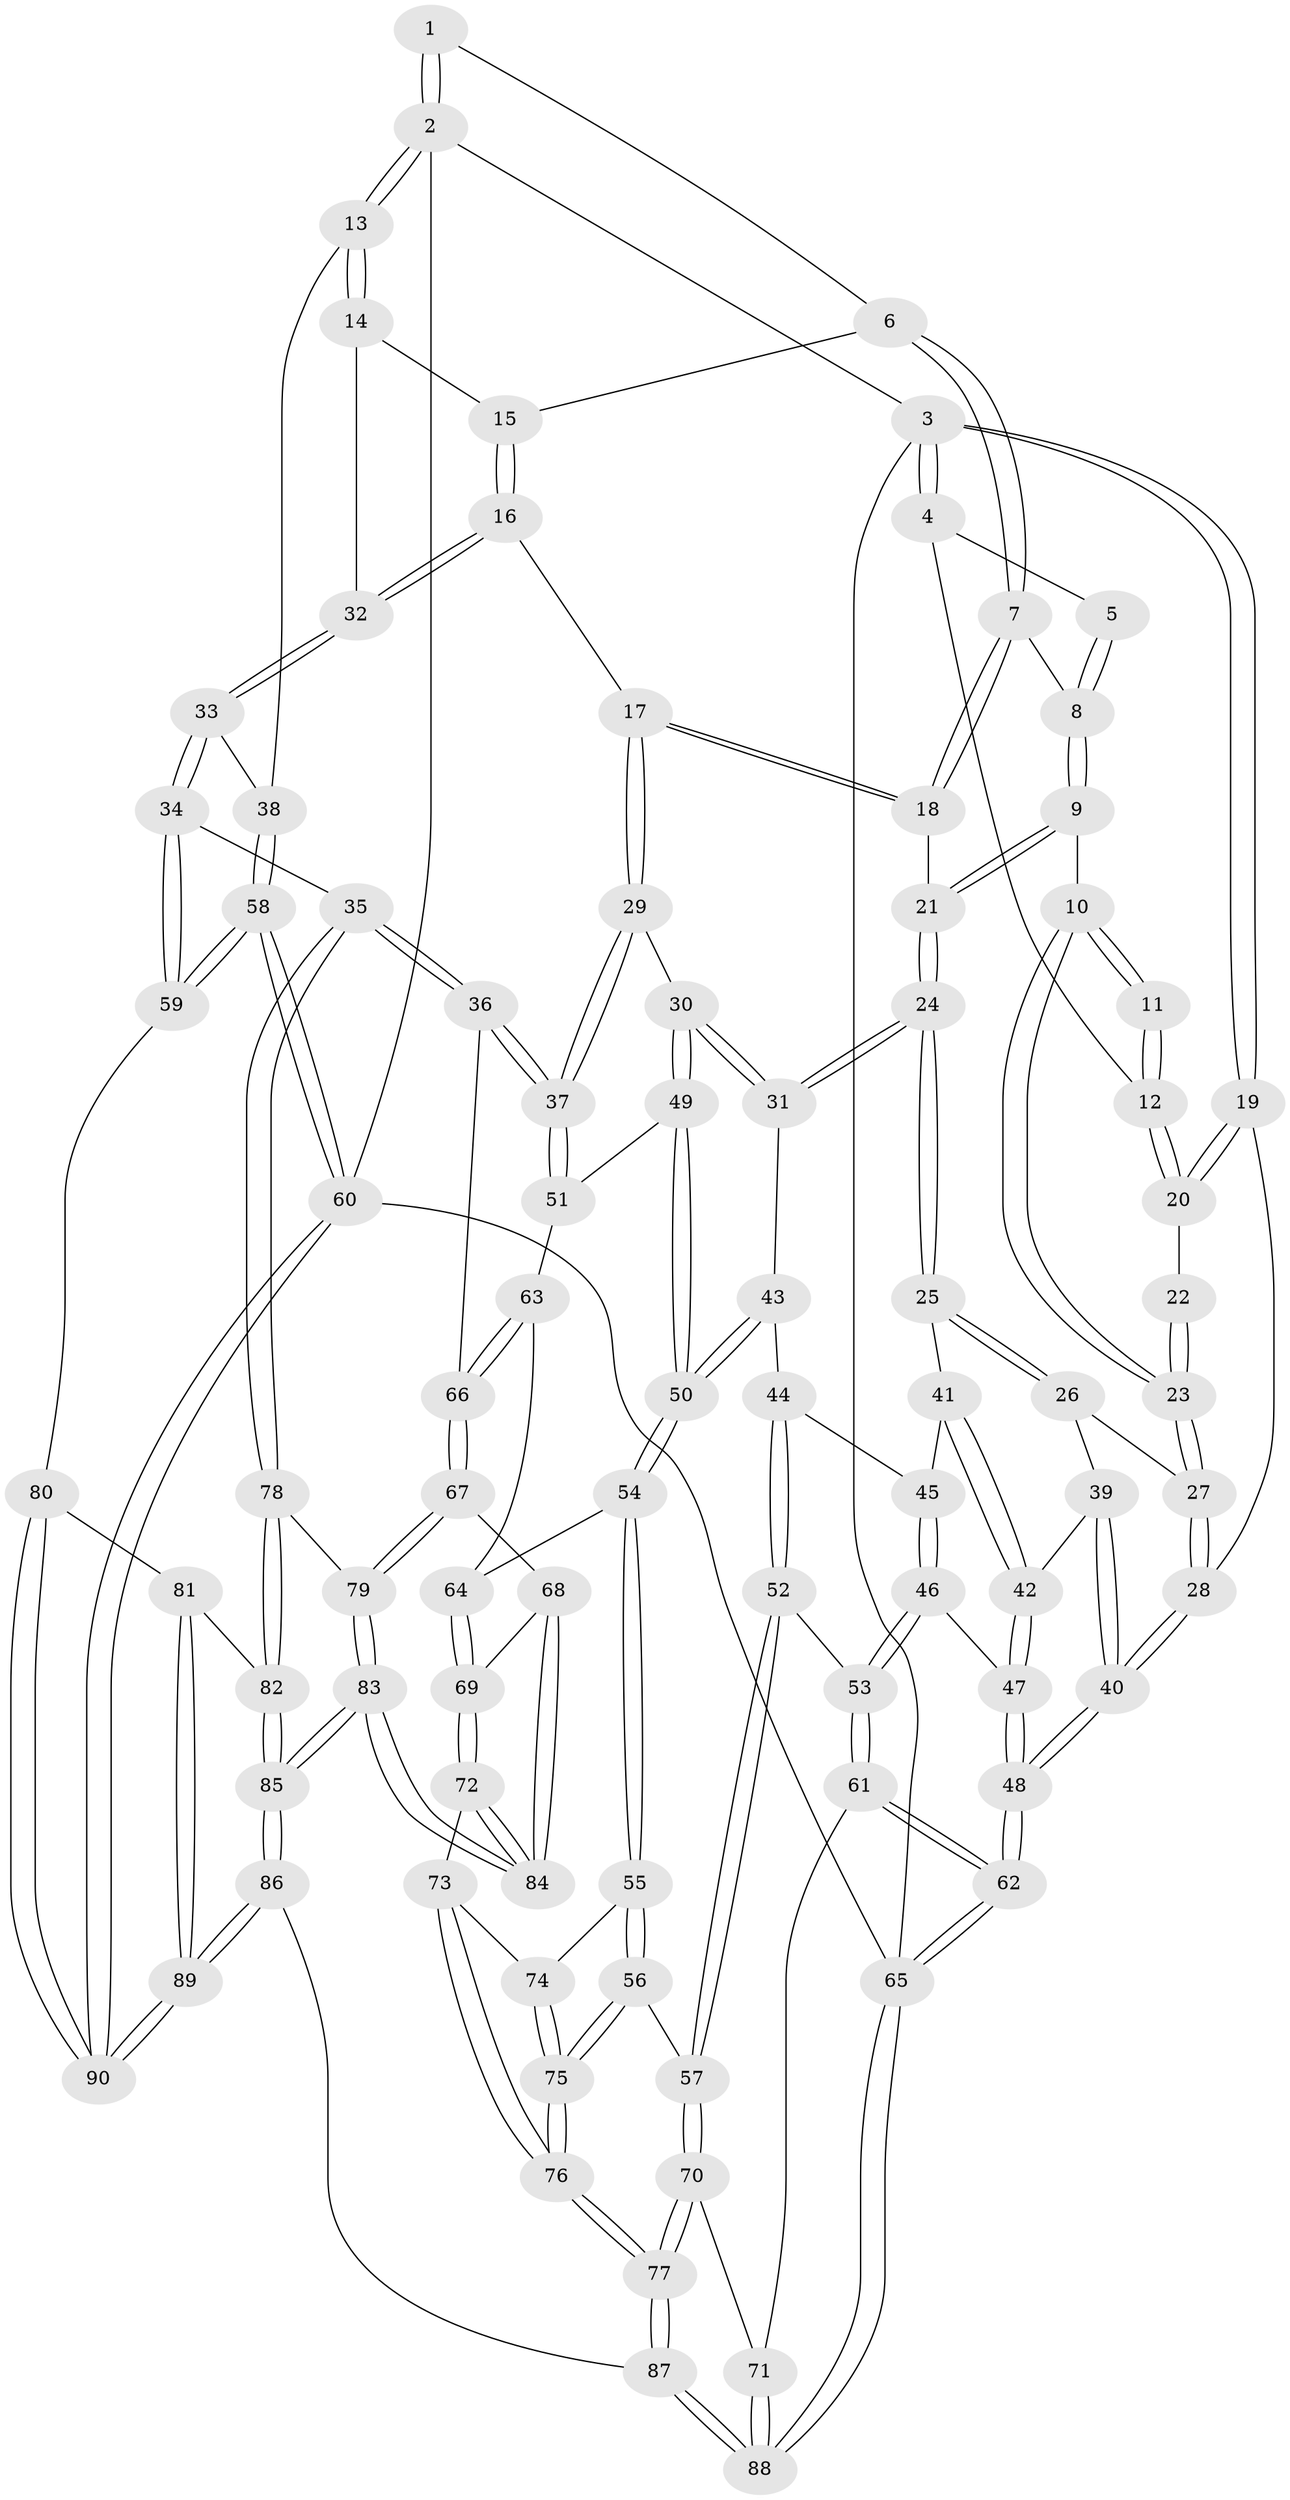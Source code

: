 // coarse degree distribution, {3: 0.07547169811320754, 6: 0.07547169811320754, 5: 0.4528301886792453, 4: 0.3584905660377358, 2: 0.018867924528301886, 8: 0.018867924528301886}
// Generated by graph-tools (version 1.1) at 2025/42/03/06/25 10:42:29]
// undirected, 90 vertices, 222 edges
graph export_dot {
graph [start="1"]
  node [color=gray90,style=filled];
  1 [pos="+0.604614619398899+0"];
  2 [pos="+1+0"];
  3 [pos="+0+0"];
  4 [pos="+0.18274836241488293+0"];
  5 [pos="+0.389925859910627+0"];
  6 [pos="+0.5962636982816115+0"];
  7 [pos="+0.550254356721863+0.04456716855331481"];
  8 [pos="+0.4114551908305205+0.09645178078275266"];
  9 [pos="+0.39414596676208563+0.11616648382960516"];
  10 [pos="+0.22869102556330462+0.0891093464780976"];
  11 [pos="+0.21441724511268262+0.06390231087604785"];
  12 [pos="+0.18129182753226136+0"];
  13 [pos="+1+0"];
  14 [pos="+0.8958479651932689+0.15423693238255792"];
  15 [pos="+0.6653469196530711+0.036184202040416946"];
  16 [pos="+0.666331548928362+0.25749885305088555"];
  17 [pos="+0.6627156367092134+0.25820478320243717"];
  18 [pos="+0.5902942134830212+0.19593166100450138"];
  19 [pos="+0+0.23563793994510163"];
  20 [pos="+0+0.13872878132148755"];
  21 [pos="+0.42523384018047555+0.20016343593434804"];
  22 [pos="+0.07153922985217508+0.16399742260238312"];
  23 [pos="+0.1968415699463473+0.2615017437452609"];
  24 [pos="+0.3691197202793202+0.3828104788677873"];
  25 [pos="+0.34558288192899983+0.3790686500373029"];
  26 [pos="+0.25072856803195076+0.3227434694336802"];
  27 [pos="+0.19653130281915515+0.2669293863288403"];
  28 [pos="+0+0.37906230134734037"];
  29 [pos="+0.5264524686344133+0.4302484724244757"];
  30 [pos="+0.5141554524536065+0.4305680554060493"];
  31 [pos="+0.3747593571693253+0.3874329004089636"];
  32 [pos="+0.7978062934124931+0.2546794145234838"];
  33 [pos="+0.8427464467251611+0.4601552002842427"];
  34 [pos="+0.7967012047378933+0.6007554705088621"];
  35 [pos="+0.7270430350405411+0.612649772408325"];
  36 [pos="+0.7260216377398262+0.6123112888272323"];
  37 [pos="+0.701803960212988+0.599679073394891"];
  38 [pos="+1+0.3751607505739742"];
  39 [pos="+0.12005063745020562+0.45786606649660394"];
  40 [pos="+0+0.39944002243929816"];
  41 [pos="+0.238178391364808+0.48351778466184026"];
  42 [pos="+0.17723524957028913+0.516222897104446"];
  43 [pos="+0.34668566349433827+0.5266328212688781"];
  44 [pos="+0.2993046540143381+0.5819832690083566"];
  45 [pos="+0.2580807615922908+0.5545185166053529"];
  46 [pos="+0.1808627776675453+0.5977763709053799"];
  47 [pos="+0.16502429065912824+0.5680595566166761"];
  48 [pos="+0+0.5759400449149464"];
  49 [pos="+0.4506748499231184+0.6173496492738135"];
  50 [pos="+0.4125370834359077+0.6539464749637718"];
  51 [pos="+0.5565918946129349+0.6458415561886311"];
  52 [pos="+0.2708855615688328+0.6789740060832898"];
  53 [pos="+0.19821936522402128+0.6525974612242323"];
  54 [pos="+0.39899631297851973+0.6888712186762811"];
  55 [pos="+0.3862530600879253+0.6978308933626043"];
  56 [pos="+0.29011291227204994+0.6981588640406721"];
  57 [pos="+0.2885371954091164+0.6979116148325731"];
  58 [pos="+1+0.7608606041992321"];
  59 [pos="+0.9750439532940695+0.7290780683901086"];
  60 [pos="+1+1"];
  61 [pos="+0.011791836819744762+0.7667214423663562"];
  62 [pos="+0+0.7249384062954524"];
  63 [pos="+0.49817773764156287+0.7092175404444896"];
  64 [pos="+0.4669736479117465+0.7110351188437389"];
  65 [pos="+0+1"];
  66 [pos="+0.5443708688471272+0.7466971583848897"];
  67 [pos="+0.5443172479467691+0.7857245941489222"];
  68 [pos="+0.5404231981887124+0.7910656802163165"];
  69 [pos="+0.4970568604001751+0.8068045001835444"];
  70 [pos="+0.2043276541149545+0.871122889640734"];
  71 [pos="+0.047396783513369685+0.7913176677688072"];
  72 [pos="+0.47886698280476125+0.8252070107388163"];
  73 [pos="+0.46825415402423076+0.8300410335874692"];
  74 [pos="+0.3919581487311676+0.7250731341670604"];
  75 [pos="+0.3628815354907123+0.8926562363876736"];
  76 [pos="+0.3633815967301284+0.9821206690052964"];
  77 [pos="+0.3279748260312665+1"];
  78 [pos="+0.6762886756625122+0.7835320974954618"];
  79 [pos="+0.6728470774440457+0.7873870263637365"];
  80 [pos="+0.8534491191414318+0.8678655076395668"];
  81 [pos="+0.8403481808087855+0.8711416762421438"];
  82 [pos="+0.7774057699697592+0.8753171849223764"];
  83 [pos="+0.6119881327455285+0.9269230060671411"];
  84 [pos="+0.6046100206402035+0.9175547531555723"];
  85 [pos="+0.6129614329606001+1"];
  86 [pos="+0.5711024916002359+1"];
  87 [pos="+0.3391123988295979+1"];
  88 [pos="+0.14264110648951395+1"];
  89 [pos="+0.6144839224052083+1"];
  90 [pos="+0.9128911040888077+1"];
  1 -- 2;
  1 -- 2;
  1 -- 6;
  2 -- 3;
  2 -- 13;
  2 -- 13;
  2 -- 60;
  3 -- 4;
  3 -- 4;
  3 -- 19;
  3 -- 19;
  3 -- 65;
  4 -- 5;
  4 -- 12;
  5 -- 8;
  5 -- 8;
  6 -- 7;
  6 -- 7;
  6 -- 15;
  7 -- 8;
  7 -- 18;
  7 -- 18;
  8 -- 9;
  8 -- 9;
  9 -- 10;
  9 -- 21;
  9 -- 21;
  10 -- 11;
  10 -- 11;
  10 -- 23;
  10 -- 23;
  11 -- 12;
  11 -- 12;
  12 -- 20;
  12 -- 20;
  13 -- 14;
  13 -- 14;
  13 -- 38;
  14 -- 15;
  14 -- 32;
  15 -- 16;
  15 -- 16;
  16 -- 17;
  16 -- 32;
  16 -- 32;
  17 -- 18;
  17 -- 18;
  17 -- 29;
  17 -- 29;
  18 -- 21;
  19 -- 20;
  19 -- 20;
  19 -- 28;
  20 -- 22;
  21 -- 24;
  21 -- 24;
  22 -- 23;
  22 -- 23;
  23 -- 27;
  23 -- 27;
  24 -- 25;
  24 -- 25;
  24 -- 31;
  24 -- 31;
  25 -- 26;
  25 -- 26;
  25 -- 41;
  26 -- 27;
  26 -- 39;
  27 -- 28;
  27 -- 28;
  28 -- 40;
  28 -- 40;
  29 -- 30;
  29 -- 37;
  29 -- 37;
  30 -- 31;
  30 -- 31;
  30 -- 49;
  30 -- 49;
  31 -- 43;
  32 -- 33;
  32 -- 33;
  33 -- 34;
  33 -- 34;
  33 -- 38;
  34 -- 35;
  34 -- 59;
  34 -- 59;
  35 -- 36;
  35 -- 36;
  35 -- 78;
  35 -- 78;
  36 -- 37;
  36 -- 37;
  36 -- 66;
  37 -- 51;
  37 -- 51;
  38 -- 58;
  38 -- 58;
  39 -- 40;
  39 -- 40;
  39 -- 42;
  40 -- 48;
  40 -- 48;
  41 -- 42;
  41 -- 42;
  41 -- 45;
  42 -- 47;
  42 -- 47;
  43 -- 44;
  43 -- 50;
  43 -- 50;
  44 -- 45;
  44 -- 52;
  44 -- 52;
  45 -- 46;
  45 -- 46;
  46 -- 47;
  46 -- 53;
  46 -- 53;
  47 -- 48;
  47 -- 48;
  48 -- 62;
  48 -- 62;
  49 -- 50;
  49 -- 50;
  49 -- 51;
  50 -- 54;
  50 -- 54;
  51 -- 63;
  52 -- 53;
  52 -- 57;
  52 -- 57;
  53 -- 61;
  53 -- 61;
  54 -- 55;
  54 -- 55;
  54 -- 64;
  55 -- 56;
  55 -- 56;
  55 -- 74;
  56 -- 57;
  56 -- 75;
  56 -- 75;
  57 -- 70;
  57 -- 70;
  58 -- 59;
  58 -- 59;
  58 -- 60;
  58 -- 60;
  59 -- 80;
  60 -- 90;
  60 -- 90;
  60 -- 65;
  61 -- 62;
  61 -- 62;
  61 -- 71;
  62 -- 65;
  62 -- 65;
  63 -- 64;
  63 -- 66;
  63 -- 66;
  64 -- 69;
  64 -- 69;
  65 -- 88;
  65 -- 88;
  66 -- 67;
  66 -- 67;
  67 -- 68;
  67 -- 79;
  67 -- 79;
  68 -- 69;
  68 -- 84;
  68 -- 84;
  69 -- 72;
  69 -- 72;
  70 -- 71;
  70 -- 77;
  70 -- 77;
  71 -- 88;
  71 -- 88;
  72 -- 73;
  72 -- 84;
  72 -- 84;
  73 -- 74;
  73 -- 76;
  73 -- 76;
  74 -- 75;
  74 -- 75;
  75 -- 76;
  75 -- 76;
  76 -- 77;
  76 -- 77;
  77 -- 87;
  77 -- 87;
  78 -- 79;
  78 -- 82;
  78 -- 82;
  79 -- 83;
  79 -- 83;
  80 -- 81;
  80 -- 90;
  80 -- 90;
  81 -- 82;
  81 -- 89;
  81 -- 89;
  82 -- 85;
  82 -- 85;
  83 -- 84;
  83 -- 84;
  83 -- 85;
  83 -- 85;
  85 -- 86;
  85 -- 86;
  86 -- 87;
  86 -- 89;
  86 -- 89;
  87 -- 88;
  87 -- 88;
  89 -- 90;
  89 -- 90;
}

